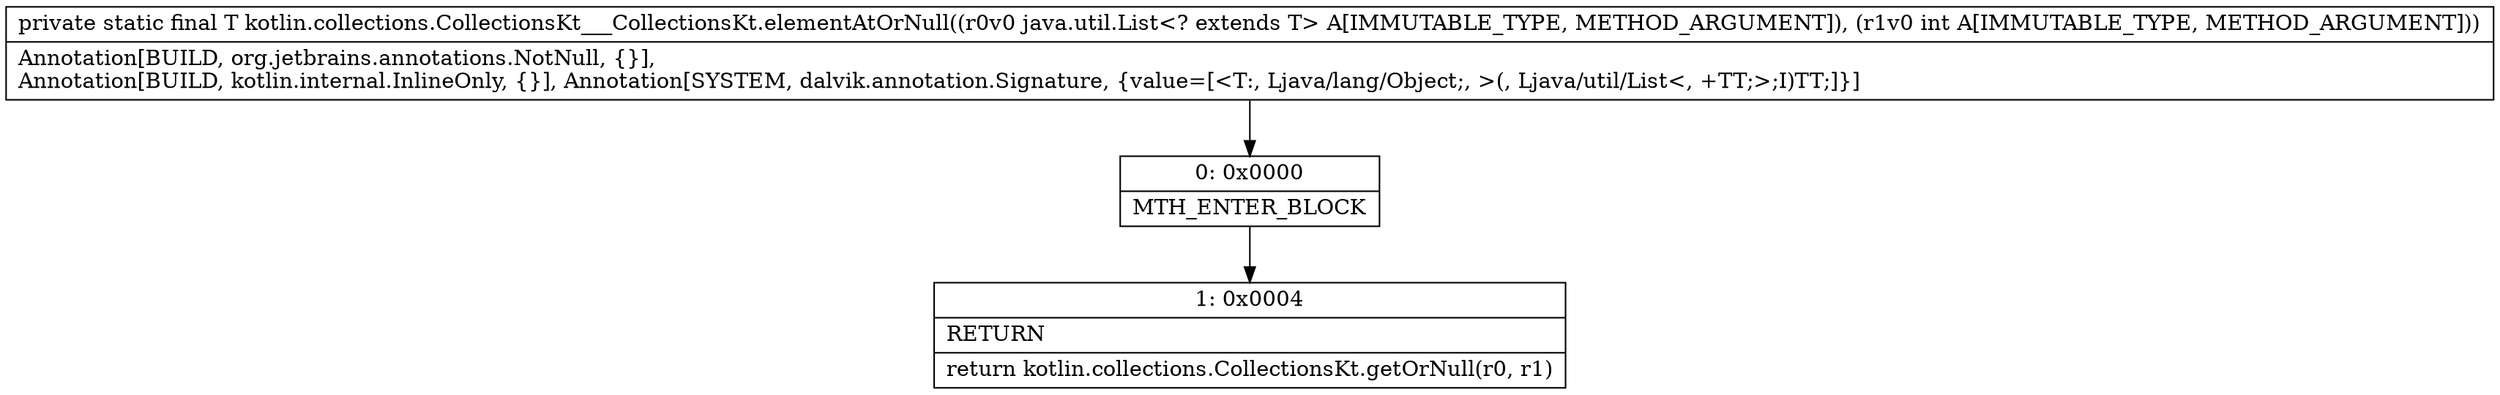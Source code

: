 digraph "CFG forkotlin.collections.CollectionsKt___CollectionsKt.elementAtOrNull(Ljava\/util\/List;I)Ljava\/lang\/Object;" {
Node_0 [shape=record,label="{0\:\ 0x0000|MTH_ENTER_BLOCK\l}"];
Node_1 [shape=record,label="{1\:\ 0x0004|RETURN\l|return kotlin.collections.CollectionsKt.getOrNull(r0, r1)\l}"];
MethodNode[shape=record,label="{private static final T kotlin.collections.CollectionsKt___CollectionsKt.elementAtOrNull((r0v0 java.util.List\<? extends T\> A[IMMUTABLE_TYPE, METHOD_ARGUMENT]), (r1v0 int A[IMMUTABLE_TYPE, METHOD_ARGUMENT]))  | Annotation[BUILD, org.jetbrains.annotations.NotNull, \{\}], \lAnnotation[BUILD, kotlin.internal.InlineOnly, \{\}], Annotation[SYSTEM, dalvik.annotation.Signature, \{value=[\<T:, Ljava\/lang\/Object;, \>(, Ljava\/util\/List\<, +TT;\>;I)TT;]\}]\l}"];
MethodNode -> Node_0;
Node_0 -> Node_1;
}


